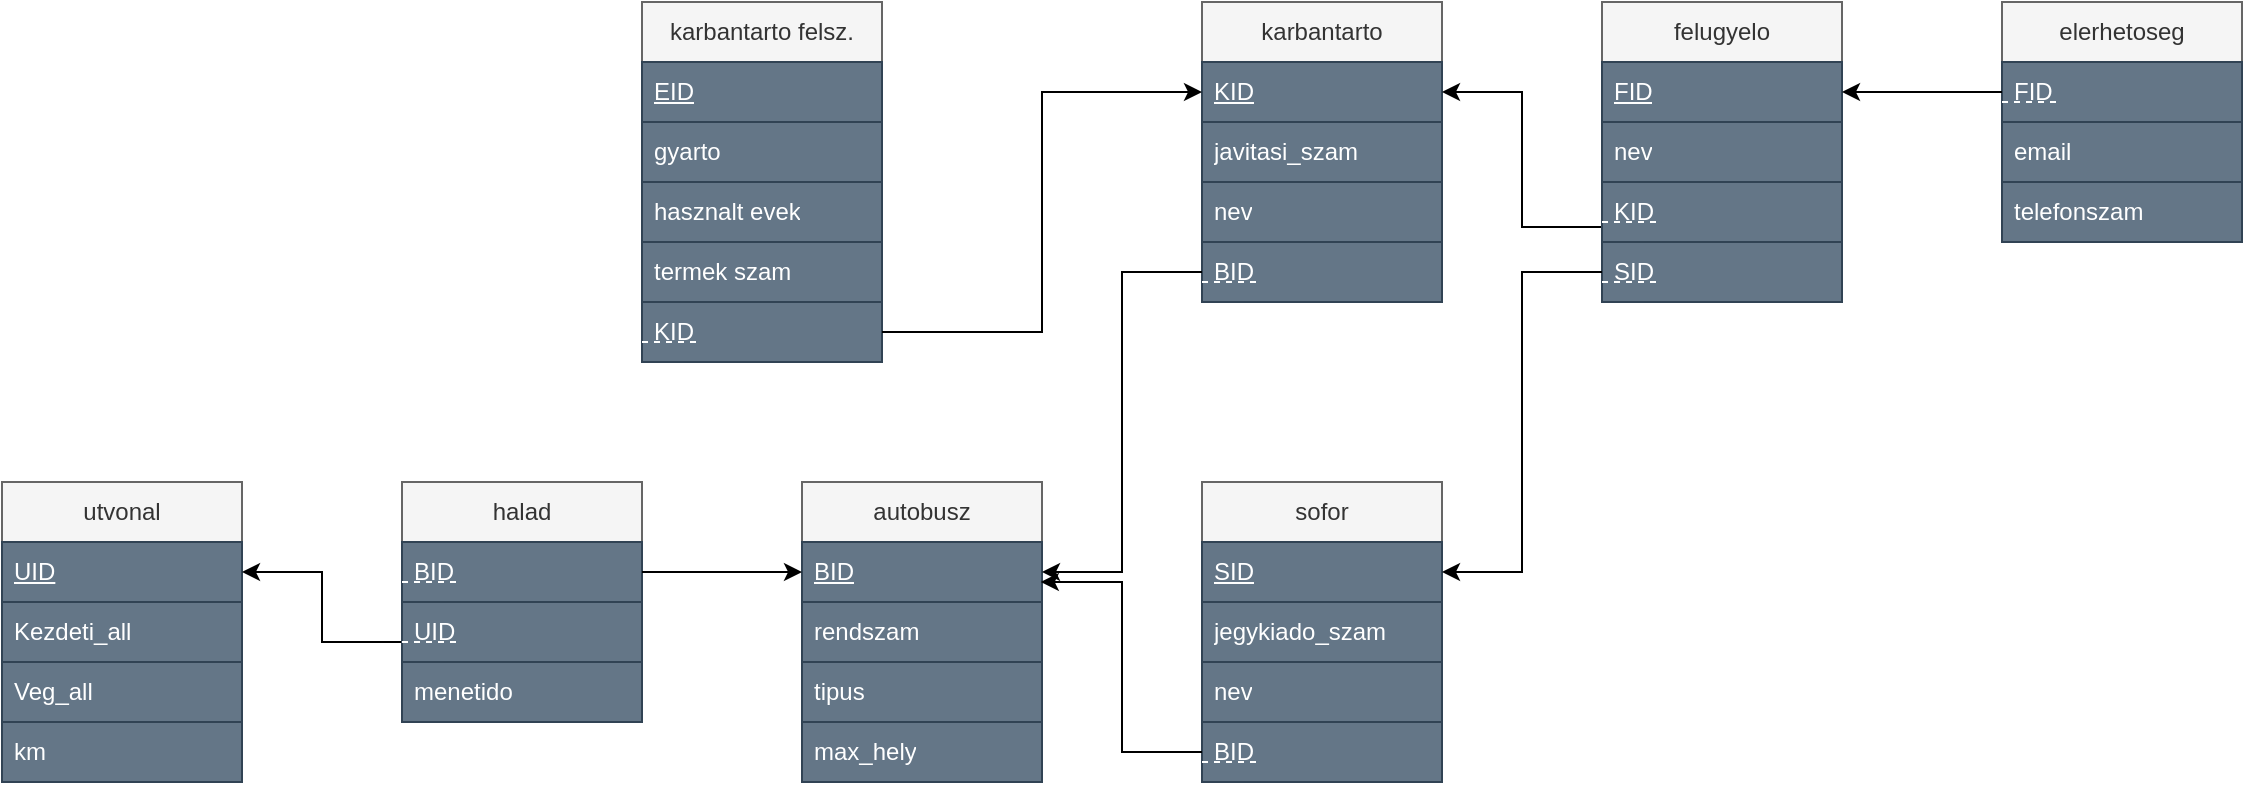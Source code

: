 <mxfile version="20.6.0" type="device"><diagram id="3v3BYWi4B8Cj5l6QUpec" name="1 oldal"><mxGraphModel dx="1221" dy="1857" grid="1" gridSize="10" guides="1" tooltips="1" connect="1" arrows="1" fold="1" page="1" pageScale="1" pageWidth="827" pageHeight="1169" math="0" shadow="0"><root><mxCell id="0"/><mxCell id="1" parent="0"/><mxCell id="N8ct37ddLDdxLU9EFNHb-1" value="utvonal" style="swimlane;fontStyle=0;childLayout=stackLayout;horizontal=1;startSize=30;horizontalStack=0;resizeParent=1;resizeParentMax=0;resizeLast=0;collapsible=1;marginBottom=0;whiteSpace=wrap;html=1;fillColor=#f5f5f5;fontColor=#333333;strokeColor=#666666;" parent="1" vertex="1"><mxGeometry x="80" y="120" width="120" height="150" as="geometry"/></mxCell><mxCell id="N8ct37ddLDdxLU9EFNHb-2" value="&lt;u&gt;UID&lt;/u&gt;" style="text;strokeColor=#314354;fillColor=#647687;align=left;verticalAlign=middle;spacingLeft=4;spacingRight=4;overflow=hidden;points=[[0,0.5],[1,0.5]];portConstraint=eastwest;rotatable=0;whiteSpace=wrap;html=1;fontColor=#ffffff;" parent="N8ct37ddLDdxLU9EFNHb-1" vertex="1"><mxGeometry y="30" width="120" height="30" as="geometry"/></mxCell><mxCell id="N8ct37ddLDdxLU9EFNHb-3" value="Kezdeti_all" style="text;strokeColor=#314354;fillColor=#647687;align=left;verticalAlign=middle;spacingLeft=4;spacingRight=4;overflow=hidden;points=[[0,0.5],[1,0.5]];portConstraint=eastwest;rotatable=0;whiteSpace=wrap;html=1;fontColor=#ffffff;" parent="N8ct37ddLDdxLU9EFNHb-1" vertex="1"><mxGeometry y="60" width="120" height="30" as="geometry"/></mxCell><mxCell id="N8ct37ddLDdxLU9EFNHb-4" value="Veg_all" style="text;strokeColor=#314354;fillColor=#647687;align=left;verticalAlign=middle;spacingLeft=4;spacingRight=4;overflow=hidden;points=[[0,0.5],[1,0.5]];portConstraint=eastwest;rotatable=0;whiteSpace=wrap;html=1;fontColor=#ffffff;" parent="N8ct37ddLDdxLU9EFNHb-1" vertex="1"><mxGeometry y="90" width="120" height="30" as="geometry"/></mxCell><mxCell id="N8ct37ddLDdxLU9EFNHb-5" value="km" style="text;strokeColor=#314354;fillColor=#647687;align=left;verticalAlign=middle;spacingLeft=4;spacingRight=4;overflow=hidden;points=[[0,0.5],[1,0.5]];portConstraint=eastwest;rotatable=0;whiteSpace=wrap;html=1;fontColor=#ffffff;" parent="N8ct37ddLDdxLU9EFNHb-1" vertex="1"><mxGeometry y="120" width="120" height="30" as="geometry"/></mxCell><mxCell id="N8ct37ddLDdxLU9EFNHb-17" style="edgeStyle=orthogonalEdgeStyle;rounded=0;orthogonalLoop=1;jettySize=auto;html=1;exitX=0;exitY=0.5;exitDx=0;exitDy=0;entryX=1;entryY=0.5;entryDx=0;entryDy=0;" parent="1" source="N8ct37ddLDdxLU9EFNHb-6" target="N8ct37ddLDdxLU9EFNHb-2" edge="1"><mxGeometry relative="1" as="geometry"><Array as="points"><mxPoint x="280" y="200"/><mxPoint x="240" y="200"/><mxPoint x="240" y="165"/></Array></mxGeometry></mxCell><mxCell id="N8ct37ddLDdxLU9EFNHb-6" value="halad" style="swimlane;fontStyle=0;childLayout=stackLayout;horizontal=1;startSize=30;horizontalStack=0;resizeParent=1;resizeParentMax=0;resizeLast=0;collapsible=1;marginBottom=0;whiteSpace=wrap;html=1;fillColor=#f5f5f5;fontColor=#333333;strokeColor=#666666;" parent="1" vertex="1"><mxGeometry x="280" y="120" width="120" height="120" as="geometry"/></mxCell><mxCell id="N8ct37ddLDdxLU9EFNHb-7" value="BID" style="text;strokeColor=#314354;fillColor=#647687;align=left;verticalAlign=middle;spacingLeft=4;spacingRight=4;overflow=hidden;points=[[0,0.5],[1,0.5]];portConstraint=eastwest;rotatable=0;whiteSpace=wrap;html=1;fontColor=#ffffff;" parent="N8ct37ddLDdxLU9EFNHb-6" vertex="1"><mxGeometry y="30" width="120" height="30" as="geometry"/></mxCell><mxCell id="dsY7ck4NQs1A6X6-ujEz-1" value="" style="endArrow=none;dashed=1;html=1;rounded=0;strokeColor=#FFFFFF;" parent="N8ct37ddLDdxLU9EFNHb-6" edge="1"><mxGeometry width="50" height="50" relative="1" as="geometry"><mxPoint y="50" as="sourcePoint"/><mxPoint x="30" y="50" as="targetPoint"/></mxGeometry></mxCell><mxCell id="N8ct37ddLDdxLU9EFNHb-8" value="UID" style="text;strokeColor=#314354;fillColor=#647687;align=left;verticalAlign=middle;spacingLeft=4;spacingRight=4;overflow=hidden;points=[[0,0.5],[1,0.5]];portConstraint=eastwest;rotatable=0;whiteSpace=wrap;html=1;fontColor=#ffffff;" parent="N8ct37ddLDdxLU9EFNHb-6" vertex="1"><mxGeometry y="60" width="120" height="30" as="geometry"/></mxCell><mxCell id="N8ct37ddLDdxLU9EFNHb-24" value="" style="endArrow=none;dashed=1;html=1;rounded=0;strokeColor=#FFFFFF;" parent="N8ct37ddLDdxLU9EFNHb-6" edge="1"><mxGeometry width="50" height="50" relative="1" as="geometry"><mxPoint y="80" as="sourcePoint"/><mxPoint x="30" y="80" as="targetPoint"/></mxGeometry></mxCell><mxCell id="N8ct37ddLDdxLU9EFNHb-9" value="menetido" style="text;strokeColor=#314354;fillColor=#647687;align=left;verticalAlign=middle;spacingLeft=4;spacingRight=4;overflow=hidden;points=[[0,0.5],[1,0.5]];portConstraint=eastwest;rotatable=0;whiteSpace=wrap;html=1;fontColor=#ffffff;" parent="N8ct37ddLDdxLU9EFNHb-6" vertex="1"><mxGeometry y="90" width="120" height="30" as="geometry"/></mxCell><mxCell id="N8ct37ddLDdxLU9EFNHb-11" value="autobusz" style="swimlane;fontStyle=0;childLayout=stackLayout;horizontal=1;startSize=30;horizontalStack=0;resizeParent=1;resizeParentMax=0;resizeLast=0;collapsible=1;marginBottom=0;whiteSpace=wrap;html=1;fillColor=#f5f5f5;fontColor=#333333;strokeColor=#666666;" parent="1" vertex="1"><mxGeometry x="480" y="120" width="120" height="150" as="geometry"/></mxCell><mxCell id="N8ct37ddLDdxLU9EFNHb-12" value="&lt;u&gt;BID&lt;/u&gt;" style="text;strokeColor=#314354;fillColor=#647687;align=left;verticalAlign=middle;spacingLeft=4;spacingRight=4;overflow=hidden;points=[[0,0.5],[1,0.5]];portConstraint=eastwest;rotatable=0;whiteSpace=wrap;html=1;fontColor=#ffffff;" parent="N8ct37ddLDdxLU9EFNHb-11" vertex="1"><mxGeometry y="30" width="120" height="30" as="geometry"/></mxCell><mxCell id="N8ct37ddLDdxLU9EFNHb-13" value="rendszam" style="text;strokeColor=#314354;fillColor=#647687;align=left;verticalAlign=middle;spacingLeft=4;spacingRight=4;overflow=hidden;points=[[0,0.5],[1,0.5]];portConstraint=eastwest;rotatable=0;whiteSpace=wrap;html=1;fontColor=#ffffff;" parent="N8ct37ddLDdxLU9EFNHb-11" vertex="1"><mxGeometry y="60" width="120" height="30" as="geometry"/></mxCell><mxCell id="N8ct37ddLDdxLU9EFNHb-14" value="tipus" style="text;strokeColor=#314354;fillColor=#647687;align=left;verticalAlign=middle;spacingLeft=4;spacingRight=4;overflow=hidden;points=[[0,0.5],[1,0.5]];portConstraint=eastwest;rotatable=0;whiteSpace=wrap;html=1;fontColor=#ffffff;" parent="N8ct37ddLDdxLU9EFNHb-11" vertex="1"><mxGeometry y="90" width="120" height="30" as="geometry"/></mxCell><mxCell id="N8ct37ddLDdxLU9EFNHb-15" value="max_hely" style="text;strokeColor=#314354;fillColor=#647687;align=left;verticalAlign=middle;spacingLeft=4;spacingRight=4;overflow=hidden;points=[[0,0.5],[1,0.5]];portConstraint=eastwest;rotatable=0;whiteSpace=wrap;html=1;fontColor=#ffffff;" parent="N8ct37ddLDdxLU9EFNHb-11" vertex="1"><mxGeometry y="120" width="120" height="30" as="geometry"/></mxCell><mxCell id="N8ct37ddLDdxLU9EFNHb-16" style="edgeStyle=orthogonalEdgeStyle;rounded=0;orthogonalLoop=1;jettySize=auto;html=1;exitX=1;exitY=0.5;exitDx=0;exitDy=0;entryX=0;entryY=0.5;entryDx=0;entryDy=0;" parent="1" source="N8ct37ddLDdxLU9EFNHb-7" target="N8ct37ddLDdxLU9EFNHb-12" edge="1"><mxGeometry relative="1" as="geometry"/></mxCell><mxCell id="N8ct37ddLDdxLU9EFNHb-18" value="sofor" style="swimlane;fontStyle=0;childLayout=stackLayout;horizontal=1;startSize=30;horizontalStack=0;resizeParent=1;resizeParentMax=0;resizeLast=0;collapsible=1;marginBottom=0;whiteSpace=wrap;html=1;fillColor=#f5f5f5;fontColor=#333333;strokeColor=#666666;" parent="1" vertex="1"><mxGeometry x="680" y="120" width="120" height="150" as="geometry"/></mxCell><mxCell id="N8ct37ddLDdxLU9EFNHb-19" value="&lt;u&gt;SID&lt;/u&gt;" style="text;strokeColor=#314354;fillColor=#647687;align=left;verticalAlign=middle;spacingLeft=4;spacingRight=4;overflow=hidden;points=[[0,0.5],[1,0.5]];portConstraint=eastwest;rotatable=0;whiteSpace=wrap;html=1;fontColor=#ffffff;" parent="N8ct37ddLDdxLU9EFNHb-18" vertex="1"><mxGeometry y="30" width="120" height="30" as="geometry"/></mxCell><mxCell id="N8ct37ddLDdxLU9EFNHb-20" value="jegykiado_szam" style="text;strokeColor=#314354;fillColor=#647687;align=left;verticalAlign=middle;spacingLeft=4;spacingRight=4;overflow=hidden;points=[[0,0.5],[1,0.5]];portConstraint=eastwest;rotatable=0;whiteSpace=wrap;html=1;fontColor=#ffffff;" parent="N8ct37ddLDdxLU9EFNHb-18" vertex="1"><mxGeometry y="60" width="120" height="30" as="geometry"/></mxCell><mxCell id="N8ct37ddLDdxLU9EFNHb-21" value="nev" style="text;strokeColor=#314354;fillColor=#647687;align=left;verticalAlign=middle;spacingLeft=4;spacingRight=4;overflow=hidden;points=[[0,0.5],[1,0.5]];portConstraint=eastwest;rotatable=0;whiteSpace=wrap;html=1;fontColor=#ffffff;" parent="N8ct37ddLDdxLU9EFNHb-18" vertex="1"><mxGeometry y="90" width="120" height="30" as="geometry"/></mxCell><mxCell id="N8ct37ddLDdxLU9EFNHb-22" value="BID" style="text;strokeColor=#314354;fillColor=#647687;align=left;verticalAlign=middle;spacingLeft=4;spacingRight=4;overflow=hidden;points=[[0,0.5],[1,0.5]];portConstraint=eastwest;rotatable=0;whiteSpace=wrap;html=1;fontColor=#ffffff;" parent="N8ct37ddLDdxLU9EFNHb-18" vertex="1"><mxGeometry y="120" width="120" height="30" as="geometry"/></mxCell><mxCell id="N8ct37ddLDdxLU9EFNHb-26" value="" style="endArrow=none;dashed=1;html=1;rounded=0;strokeColor=#FFFFFF;" parent="N8ct37ddLDdxLU9EFNHb-18" edge="1"><mxGeometry width="50" height="50" relative="1" as="geometry"><mxPoint y="140" as="sourcePoint"/><mxPoint x="30" y="140" as="targetPoint"/></mxGeometry></mxCell><mxCell id="N8ct37ddLDdxLU9EFNHb-23" style="edgeStyle=orthogonalEdgeStyle;rounded=0;orthogonalLoop=1;jettySize=auto;html=1;exitX=0;exitY=0.5;exitDx=0;exitDy=0;entryX=0.995;entryY=0.678;entryDx=0;entryDy=0;entryPerimeter=0;" parent="1" source="N8ct37ddLDdxLU9EFNHb-22" target="N8ct37ddLDdxLU9EFNHb-12" edge="1"><mxGeometry relative="1" as="geometry"><Array as="points"><mxPoint x="640" y="255"/><mxPoint x="640" y="170"/><mxPoint x="599" y="170"/></Array></mxGeometry></mxCell><mxCell id="N8ct37ddLDdxLU9EFNHb-27" value="karbantarto" style="swimlane;fontStyle=0;childLayout=stackLayout;horizontal=1;startSize=30;horizontalStack=0;resizeParent=1;resizeParentMax=0;resizeLast=0;collapsible=1;marginBottom=0;whiteSpace=wrap;html=1;fillColor=#f5f5f5;fontColor=#333333;strokeColor=#666666;" parent="1" vertex="1"><mxGeometry x="680" y="-120" width="120" height="150" as="geometry"/></mxCell><mxCell id="N8ct37ddLDdxLU9EFNHb-28" value="&lt;u&gt;KID&lt;/u&gt;" style="text;strokeColor=#314354;fillColor=#647687;align=left;verticalAlign=middle;spacingLeft=4;spacingRight=4;overflow=hidden;points=[[0,0.5],[1,0.5]];portConstraint=eastwest;rotatable=0;whiteSpace=wrap;html=1;fontColor=#ffffff;" parent="N8ct37ddLDdxLU9EFNHb-27" vertex="1"><mxGeometry y="30" width="120" height="30" as="geometry"/></mxCell><mxCell id="N8ct37ddLDdxLU9EFNHb-29" value="javitasi_szam" style="text;strokeColor=#314354;fillColor=#647687;align=left;verticalAlign=middle;spacingLeft=4;spacingRight=4;overflow=hidden;points=[[0,0.5],[1,0.5]];portConstraint=eastwest;rotatable=0;whiteSpace=wrap;html=1;fontColor=#ffffff;" parent="N8ct37ddLDdxLU9EFNHb-27" vertex="1"><mxGeometry y="60" width="120" height="30" as="geometry"/></mxCell><mxCell id="N8ct37ddLDdxLU9EFNHb-30" value="nev" style="text;strokeColor=#314354;fillColor=#647687;align=left;verticalAlign=middle;spacingLeft=4;spacingRight=4;overflow=hidden;points=[[0,0.5],[1,0.5]];portConstraint=eastwest;rotatable=0;whiteSpace=wrap;html=1;fontColor=#ffffff;" parent="N8ct37ddLDdxLU9EFNHb-27" vertex="1"><mxGeometry y="90" width="120" height="30" as="geometry"/></mxCell><mxCell id="N8ct37ddLDdxLU9EFNHb-31" value="BID" style="text;strokeColor=#314354;fillColor=#647687;align=left;verticalAlign=middle;spacingLeft=4;spacingRight=4;overflow=hidden;points=[[0,0.5],[1,0.5]];portConstraint=eastwest;rotatable=0;whiteSpace=wrap;html=1;fontColor=#ffffff;" parent="N8ct37ddLDdxLU9EFNHb-27" vertex="1"><mxGeometry y="120" width="120" height="30" as="geometry"/></mxCell><mxCell id="N8ct37ddLDdxLU9EFNHb-32" value="" style="endArrow=none;dashed=1;html=1;rounded=0;strokeColor=#FFFFFF;" parent="N8ct37ddLDdxLU9EFNHb-27" edge="1"><mxGeometry width="50" height="50" relative="1" as="geometry"><mxPoint y="140" as="sourcePoint"/><mxPoint x="30" y="140" as="targetPoint"/></mxGeometry></mxCell><mxCell id="N8ct37ddLDdxLU9EFNHb-47" style="edgeStyle=orthogonalEdgeStyle;rounded=0;orthogonalLoop=1;jettySize=auto;html=1;exitX=0;exitY=0.75;exitDx=0;exitDy=0;entryX=1;entryY=0.5;entryDx=0;entryDy=0;strokeColor=#000000;" parent="1" source="N8ct37ddLDdxLU9EFNHb-37" target="N8ct37ddLDdxLU9EFNHb-28" edge="1"><mxGeometry relative="1" as="geometry"/></mxCell><mxCell id="N8ct37ddLDdxLU9EFNHb-37" value="felugyelo" style="swimlane;fontStyle=0;childLayout=stackLayout;horizontal=1;startSize=30;horizontalStack=0;resizeParent=1;resizeParentMax=0;resizeLast=0;collapsible=1;marginBottom=0;whiteSpace=wrap;html=1;fillColor=#f5f5f5;fontColor=#333333;strokeColor=#666666;" parent="1" vertex="1"><mxGeometry x="880" y="-120" width="120" height="150" as="geometry"/></mxCell><mxCell id="N8ct37ddLDdxLU9EFNHb-38" value="&lt;u&gt;FID&lt;/u&gt;" style="text;strokeColor=#314354;fillColor=#647687;align=left;verticalAlign=middle;spacingLeft=4;spacingRight=4;overflow=hidden;points=[[0,0.5],[1,0.5]];portConstraint=eastwest;rotatable=0;whiteSpace=wrap;html=1;fontColor=#ffffff;" parent="N8ct37ddLDdxLU9EFNHb-37" vertex="1"><mxGeometry y="30" width="120" height="30" as="geometry"/></mxCell><mxCell id="N8ct37ddLDdxLU9EFNHb-39" value="nev" style="text;strokeColor=#314354;fillColor=#647687;align=left;verticalAlign=middle;spacingLeft=4;spacingRight=4;overflow=hidden;points=[[0,0.5],[1,0.5]];portConstraint=eastwest;rotatable=0;whiteSpace=wrap;html=1;fontColor=#ffffff;" parent="N8ct37ddLDdxLU9EFNHb-37" vertex="1"><mxGeometry y="60" width="120" height="30" as="geometry"/></mxCell><mxCell id="N8ct37ddLDdxLU9EFNHb-40" value="KID" style="text;strokeColor=#314354;fillColor=#647687;align=left;verticalAlign=middle;spacingLeft=4;spacingRight=4;overflow=hidden;points=[[0,0.5],[1,0.5]];portConstraint=eastwest;rotatable=0;whiteSpace=wrap;html=1;fontColor=#ffffff;" parent="N8ct37ddLDdxLU9EFNHb-37" vertex="1"><mxGeometry y="90" width="120" height="30" as="geometry"/></mxCell><mxCell id="dsY7ck4NQs1A6X6-ujEz-2" value="" style="endArrow=none;dashed=1;html=1;rounded=0;strokeColor=#FFFFFF;" parent="N8ct37ddLDdxLU9EFNHb-37" edge="1"><mxGeometry width="50" height="50" relative="1" as="geometry"><mxPoint y="110" as="sourcePoint"/><mxPoint x="30" y="110" as="targetPoint"/></mxGeometry></mxCell><mxCell id="N8ct37ddLDdxLU9EFNHb-41" value="SID" style="text;strokeColor=#314354;fillColor=#647687;align=left;verticalAlign=middle;spacingLeft=4;spacingRight=4;overflow=hidden;points=[[0,0.5],[1,0.5]];portConstraint=eastwest;rotatable=0;whiteSpace=wrap;html=1;fontColor=#ffffff;" parent="N8ct37ddLDdxLU9EFNHb-37" vertex="1"><mxGeometry y="120" width="120" height="30" as="geometry"/></mxCell><mxCell id="N8ct37ddLDdxLU9EFNHb-42" value="" style="endArrow=none;dashed=1;html=1;rounded=0;strokeColor=#FFFFFF;" parent="N8ct37ddLDdxLU9EFNHb-37" edge="1"><mxGeometry width="50" height="50" relative="1" as="geometry"><mxPoint y="140" as="sourcePoint"/><mxPoint x="30" y="140" as="targetPoint"/></mxGeometry></mxCell><mxCell id="N8ct37ddLDdxLU9EFNHb-43" value="" style="endArrow=none;dashed=1;html=1;rounded=0;strokeColor=#FFFFFF;" parent="N8ct37ddLDdxLU9EFNHb-37" edge="1"><mxGeometry width="50" height="50" relative="1" as="geometry"><mxPoint y="170" as="sourcePoint"/><mxPoint x="30" y="170" as="targetPoint"/></mxGeometry></mxCell><mxCell id="N8ct37ddLDdxLU9EFNHb-46" style="edgeStyle=orthogonalEdgeStyle;rounded=0;orthogonalLoop=1;jettySize=auto;html=1;exitX=0;exitY=0.5;exitDx=0;exitDy=0;entryX=1;entryY=0.5;entryDx=0;entryDy=0;strokeColor=#000000;" parent="1" source="N8ct37ddLDdxLU9EFNHb-41" target="N8ct37ddLDdxLU9EFNHb-19" edge="1"><mxGeometry relative="1" as="geometry"/></mxCell><mxCell id="0o1QVwrjy1Qh4QGVbg5R-5" value="elerhetoseg" style="swimlane;fontStyle=0;childLayout=stackLayout;horizontal=1;startSize=30;horizontalStack=0;resizeParent=1;resizeParentMax=0;resizeLast=0;collapsible=1;marginBottom=0;whiteSpace=wrap;html=1;fillColor=#f5f5f5;fontColor=#333333;strokeColor=#666666;" parent="1" vertex="1"><mxGeometry x="1080" y="-120" width="120" height="120" as="geometry"/></mxCell><mxCell id="0o1QVwrjy1Qh4QGVbg5R-7" value="FID" style="text;strokeColor=#314354;fillColor=#647687;align=left;verticalAlign=middle;spacingLeft=4;spacingRight=4;overflow=hidden;points=[[0,0.5],[1,0.5]];portConstraint=eastwest;rotatable=0;whiteSpace=wrap;html=1;fontColor=#ffffff;" parent="0o1QVwrjy1Qh4QGVbg5R-5" vertex="1"><mxGeometry y="30" width="120" height="30" as="geometry"/></mxCell><mxCell id="0o1QVwrjy1Qh4QGVbg5R-8" value="" style="endArrow=none;dashed=1;html=1;rounded=0;strokeColor=#FFFFFF;" parent="0o1QVwrjy1Qh4QGVbg5R-5" edge="1"><mxGeometry width="50" height="50" relative="1" as="geometry"><mxPoint y="50" as="sourcePoint"/><mxPoint x="30" y="50" as="targetPoint"/></mxGeometry></mxCell><mxCell id="0o1QVwrjy1Qh4QGVbg5R-9" value="email" style="text;strokeColor=#314354;fillColor=#647687;align=left;verticalAlign=middle;spacingLeft=4;spacingRight=4;overflow=hidden;points=[[0,0.5],[1,0.5]];portConstraint=eastwest;rotatable=0;whiteSpace=wrap;html=1;fontColor=#ffffff;" parent="0o1QVwrjy1Qh4QGVbg5R-5" vertex="1"><mxGeometry y="60" width="120" height="30" as="geometry"/></mxCell><mxCell id="0o1QVwrjy1Qh4QGVbg5R-10" value="telefonszam" style="text;strokeColor=#314354;fillColor=#647687;align=left;verticalAlign=middle;spacingLeft=4;spacingRight=4;overflow=hidden;points=[[0,0.5],[1,0.5]];portConstraint=eastwest;rotatable=0;whiteSpace=wrap;html=1;fontColor=#ffffff;" parent="0o1QVwrjy1Qh4QGVbg5R-5" vertex="1"><mxGeometry y="90" width="120" height="30" as="geometry"/></mxCell><mxCell id="S7O28C2WJMt2UGY-GnNF-1" style="edgeStyle=orthogonalEdgeStyle;rounded=0;orthogonalLoop=1;jettySize=auto;html=1;exitX=0;exitY=0.5;exitDx=0;exitDy=0;entryX=1;entryY=0.5;entryDx=0;entryDy=0;" parent="1" source="0o1QVwrjy1Qh4QGVbg5R-7" target="N8ct37ddLDdxLU9EFNHb-38" edge="1"><mxGeometry relative="1" as="geometry"/></mxCell><mxCell id="S7O28C2WJMt2UGY-GnNF-2" value="karbantarto felsz." style="swimlane;fontStyle=0;childLayout=stackLayout;horizontal=1;startSize=30;horizontalStack=0;resizeParent=1;resizeParentMax=0;resizeLast=0;collapsible=1;marginBottom=0;whiteSpace=wrap;html=1;fillColor=#f5f5f5;fontColor=#333333;strokeColor=#666666;" parent="1" vertex="1"><mxGeometry x="400" y="-120" width="120" height="180" as="geometry"/></mxCell><mxCell id="S7O28C2WJMt2UGY-GnNF-3" value="&lt;u&gt;EID&lt;/u&gt;" style="text;strokeColor=#314354;fillColor=#647687;align=left;verticalAlign=middle;spacingLeft=4;spacingRight=4;overflow=hidden;points=[[0,0.5],[1,0.5]];portConstraint=eastwest;rotatable=0;whiteSpace=wrap;html=1;fontColor=#ffffff;" parent="S7O28C2WJMt2UGY-GnNF-2" vertex="1"><mxGeometry y="30" width="120" height="30" as="geometry"/></mxCell><mxCell id="S7O28C2WJMt2UGY-GnNF-4" value="gyarto" style="text;strokeColor=#314354;fillColor=#647687;align=left;verticalAlign=middle;spacingLeft=4;spacingRight=4;overflow=hidden;points=[[0,0.5],[1,0.5]];portConstraint=eastwest;rotatable=0;whiteSpace=wrap;html=1;fontColor=#ffffff;" parent="S7O28C2WJMt2UGY-GnNF-2" vertex="1"><mxGeometry y="60" width="120" height="30" as="geometry"/></mxCell><mxCell id="S7O28C2WJMt2UGY-GnNF-5" value="hasznalt evek" style="text;strokeColor=#314354;fillColor=#647687;align=left;verticalAlign=middle;spacingLeft=4;spacingRight=4;overflow=hidden;points=[[0,0.5],[1,0.5]];portConstraint=eastwest;rotatable=0;whiteSpace=wrap;html=1;fontColor=#ffffff;" parent="S7O28C2WJMt2UGY-GnNF-2" vertex="1"><mxGeometry y="90" width="120" height="30" as="geometry"/></mxCell><mxCell id="S7O28C2WJMt2UGY-GnNF-7" value="" style="endArrow=none;dashed=1;html=1;rounded=0;strokeColor=#FFFFFF;" parent="S7O28C2WJMt2UGY-GnNF-2" edge="1"><mxGeometry width="50" height="50" relative="1" as="geometry"><mxPoint y="140" as="sourcePoint"/><mxPoint x="30" y="140" as="targetPoint"/></mxGeometry></mxCell><mxCell id="S7O28C2WJMt2UGY-GnNF-19" value="termek szam" style="text;strokeColor=#314354;fillColor=#647687;align=left;verticalAlign=middle;spacingLeft=4;spacingRight=4;overflow=hidden;points=[[0,0.5],[1,0.5]];portConstraint=eastwest;rotatable=0;whiteSpace=wrap;html=1;fontColor=#ffffff;" parent="S7O28C2WJMt2UGY-GnNF-2" vertex="1"><mxGeometry y="120" width="120" height="30" as="geometry"/></mxCell><mxCell id="S7O28C2WJMt2UGY-GnNF-20" value="KID" style="text;strokeColor=#314354;fillColor=#647687;align=left;verticalAlign=middle;spacingLeft=4;spacingRight=4;overflow=hidden;points=[[0,0.5],[1,0.5]];portConstraint=eastwest;rotatable=0;whiteSpace=wrap;html=1;fontColor=#ffffff;" parent="S7O28C2WJMt2UGY-GnNF-2" vertex="1"><mxGeometry y="150" width="120" height="30" as="geometry"/></mxCell><mxCell id="S7O28C2WJMt2UGY-GnNF-25" value="" style="endArrow=none;dashed=1;html=1;rounded=0;strokeColor=#FFFFFF;" parent="S7O28C2WJMt2UGY-GnNF-2" edge="1"><mxGeometry width="50" height="50" relative="1" as="geometry"><mxPoint y="170" as="sourcePoint"/><mxPoint x="30" y="170" as="targetPoint"/></mxGeometry></mxCell><mxCell id="S7O28C2WJMt2UGY-GnNF-9" value="" style="endArrow=none;dashed=1;html=1;rounded=0;strokeColor=#FFFFFF;" parent="1" edge="1"><mxGeometry width="50" height="50" relative="1" as="geometry"><mxPoint x="681" y="50" as="sourcePoint"/><mxPoint x="711" y="50" as="targetPoint"/></mxGeometry></mxCell><mxCell id="S7O28C2WJMt2UGY-GnNF-22" style="edgeStyle=orthogonalEdgeStyle;rounded=0;orthogonalLoop=1;jettySize=auto;html=1;exitX=0;exitY=0.5;exitDx=0;exitDy=0;entryX=1;entryY=0.5;entryDx=0;entryDy=0;" parent="1" source="N8ct37ddLDdxLU9EFNHb-31" target="N8ct37ddLDdxLU9EFNHb-12" edge="1"><mxGeometry relative="1" as="geometry"/></mxCell><mxCell id="S7O28C2WJMt2UGY-GnNF-23" style="edgeStyle=orthogonalEdgeStyle;rounded=0;orthogonalLoop=1;jettySize=auto;html=1;exitX=1;exitY=0.5;exitDx=0;exitDy=0;entryX=0;entryY=0.5;entryDx=0;entryDy=0;" parent="1" source="S7O28C2WJMt2UGY-GnNF-20" target="N8ct37ddLDdxLU9EFNHb-28" edge="1"><mxGeometry relative="1" as="geometry"/></mxCell></root></mxGraphModel></diagram></mxfile>
